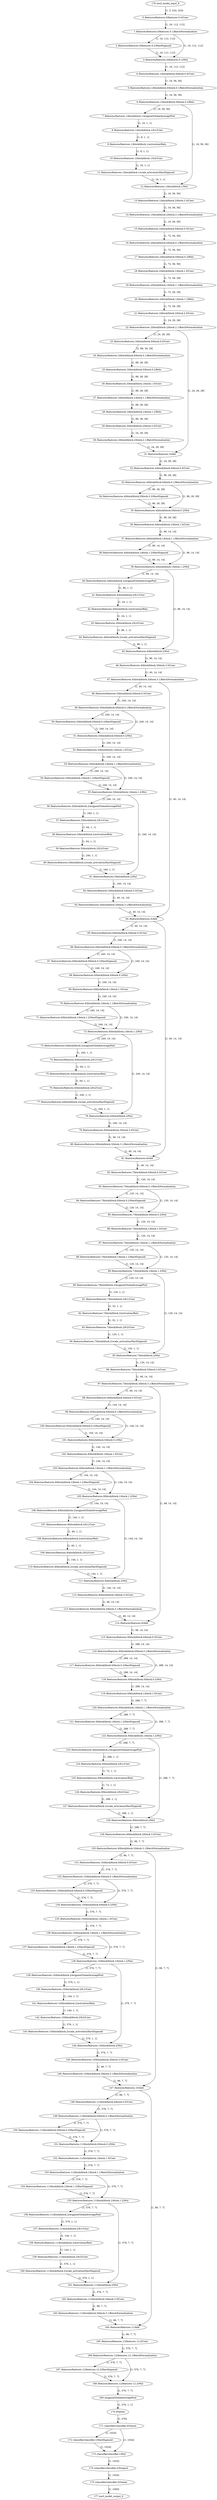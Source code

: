 strict digraph  {
"0 /features/features.0/features.0.0/Conv" [id=0, type=Conv];
"1 /features/features.0/features.0.1/BatchNormalization" [id=1, type=BatchNormalization];
"2 /features/features.0/features.0.2/HardSigmoid" [id=2, type=HardSigmoid];
"3 /features/features.0/features.0.2/Mul" [id=3, type=Mul];
"4 /features/features.1/block/block.0/block.0.0/Conv" [id=4, type=Conv];
"5 /features/features.1/block/block.0/block.0.1/BatchNormalization" [id=5, type=BatchNormalization];
"6 /features/features.1/block/block.0/block.0.2/Relu" [id=6, type=Relu];
"7 /features/features.1/block/block.1/avgpool/GlobalAveragePool" [id=7, type=GlobalAveragePool];
"8 /features/features.1/block/block.1/fc1/Conv" [id=8, type=Conv];
"9 /features/features.1/block/block.1/activation/Relu" [id=9, type=Relu];
"10 /features/features.1/block/block.1/fc2/Conv" [id=10, type=Conv];
"11 /features/features.1/block/block.1/scale_activation/HardSigmoid" [id=11, type=HardSigmoid];
"12 /features/features.1/block/block.1/Mul" [id=12, type=Mul];
"13 /features/features.1/block/block.2/block.2.0/Conv" [id=13, type=Conv];
"14 /features/features.1/block/block.2/block.2.1/BatchNormalization" [id=14, type=BatchNormalization];
"15 /features/features.2/block/block.0/block.0.0/Conv" [id=15, type=Conv];
"16 /features/features.2/block/block.0/block.0.1/BatchNormalization" [id=16, type=BatchNormalization];
"17 /features/features.2/block/block.0/block.0.2/Relu" [id=17, type=Relu];
"18 /features/features.2/block/block.1/block.1.0/Conv" [id=18, type=Conv];
"19 /features/features.2/block/block.1/block.1.1/BatchNormalization" [id=19, type=BatchNormalization];
"20 /features/features.2/block/block.1/block.1.2/Relu" [id=20, type=Relu];
"21 /features/features.2/block/block.2/block.2.0/Conv" [id=21, type=Conv];
"22 /features/features.2/block/block.2/block.2.1/BatchNormalization" [id=22, type=BatchNormalization];
"23 /features/features.3/block/block.0/block.0.0/Conv" [id=23, type=Conv];
"24 /features/features.3/block/block.0/block.0.1/BatchNormalization" [id=24, type=BatchNormalization];
"25 /features/features.3/block/block.0/block.0.2/Relu" [id=25, type=Relu];
"26 /features/features.3/block/block.1/block.1.0/Conv" [id=26, type=Conv];
"27 /features/features.3/block/block.1/block.1.1/BatchNormalization" [id=27, type=BatchNormalization];
"28 /features/features.3/block/block.1/block.1.2/Relu" [id=28, type=Relu];
"29 /features/features.3/block/block.2/block.2.0/Conv" [id=29, type=Conv];
"30 /features/features.3/block/block.2/block.2.1/BatchNormalization" [id=30, type=BatchNormalization];
"31 /features/features.3/Add" [id=31, type=Add];
"32 /features/features.4/block/block.0/block.0.0/Conv" [id=32, type=Conv];
"33 /features/features.4/block/block.0/block.0.1/BatchNormalization" [id=33, type=BatchNormalization];
"34 /features/features.4/block/block.0/block.0.2/HardSigmoid" [id=34, type=HardSigmoid];
"35 /features/features.4/block/block.0/block.0.2/Mul" [id=35, type=Mul];
"36 /features/features.4/block/block.1/block.1.0/Conv" [id=36, type=Conv];
"37 /features/features.4/block/block.1/block.1.1/BatchNormalization" [id=37, type=BatchNormalization];
"38 /features/features.4/block/block.1/block.1.2/HardSigmoid" [id=38, type=HardSigmoid];
"39 /features/features.4/block/block.1/block.1.2/Mul" [id=39, type=Mul];
"40 /features/features.4/block/block.2/avgpool/GlobalAveragePool" [id=40, type=GlobalAveragePool];
"41 /features/features.4/block/block.2/fc1/Conv" [id=41, type=Conv];
"42 /features/features.4/block/block.2/activation/Relu" [id=42, type=Relu];
"43 /features/features.4/block/block.2/fc2/Conv" [id=43, type=Conv];
"44 /features/features.4/block/block.2/scale_activation/HardSigmoid" [id=44, type=HardSigmoid];
"45 /features/features.4/block/block.2/Mul" [id=45, type=Mul];
"46 /features/features.4/block/block.3/block.3.0/Conv" [id=46, type=Conv];
"47 /features/features.4/block/block.3/block.3.1/BatchNormalization" [id=47, type=BatchNormalization];
"48 /features/features.5/block/block.0/block.0.0/Conv" [id=48, type=Conv];
"49 /features/features.5/block/block.0/block.0.1/BatchNormalization" [id=49, type=BatchNormalization];
"50 /features/features.5/block/block.0/block.0.2/HardSigmoid" [id=50, type=HardSigmoid];
"51 /features/features.5/block/block.0/block.0.2/Mul" [id=51, type=Mul];
"52 /features/features.5/block/block.1/block.1.0/Conv" [id=52, type=Conv];
"53 /features/features.5/block/block.1/block.1.1/BatchNormalization" [id=53, type=BatchNormalization];
"54 /features/features.5/block/block.1/block.1.2/HardSigmoid" [id=54, type=HardSigmoid];
"55 /features/features.5/block/block.1/block.1.2/Mul" [id=55, type=Mul];
"56 /features/features.5/block/block.2/avgpool/GlobalAveragePool" [id=56, type=GlobalAveragePool];
"57 /features/features.5/block/block.2/fc1/Conv" [id=57, type=Conv];
"58 /features/features.5/block/block.2/activation/Relu" [id=58, type=Relu];
"59 /features/features.5/block/block.2/fc2/Conv" [id=59, type=Conv];
"60 /features/features.5/block/block.2/scale_activation/HardSigmoid" [id=60, type=HardSigmoid];
"61 /features/features.5/block/block.2/Mul" [id=61, type=Mul];
"62 /features/features.5/block/block.3/block.3.0/Conv" [id=62, type=Conv];
"63 /features/features.5/block/block.3/block.3.1/BatchNormalization" [id=63, type=BatchNormalization];
"64 /features/features.5/Add" [id=64, type=Add];
"65 /features/features.6/block/block.0/block.0.0/Conv" [id=65, type=Conv];
"66 /features/features.6/block/block.0/block.0.1/BatchNormalization" [id=66, type=BatchNormalization];
"67 /features/features.6/block/block.0/block.0.2/HardSigmoid" [id=67, type=HardSigmoid];
"68 /features/features.6/block/block.0/block.0.2/Mul" [id=68, type=Mul];
"69 /features/features.6/block/block.1/block.1.0/Conv" [id=69, type=Conv];
"70 /features/features.6/block/block.1/block.1.1/BatchNormalization" [id=70, type=BatchNormalization];
"71 /features/features.6/block/block.1/block.1.2/HardSigmoid" [id=71, type=HardSigmoid];
"72 /features/features.6/block/block.1/block.1.2/Mul" [id=72, type=Mul];
"73 /features/features.6/block/block.2/avgpool/GlobalAveragePool" [id=73, type=GlobalAveragePool];
"74 /features/features.6/block/block.2/fc1/Conv" [id=74, type=Conv];
"75 /features/features.6/block/block.2/activation/Relu" [id=75, type=Relu];
"76 /features/features.6/block/block.2/fc2/Conv" [id=76, type=Conv];
"77 /features/features.6/block/block.2/scale_activation/HardSigmoid" [id=77, type=HardSigmoid];
"78 /features/features.6/block/block.2/Mul" [id=78, type=Mul];
"79 /features/features.6/block/block.3/block.3.0/Conv" [id=79, type=Conv];
"80 /features/features.6/block/block.3/block.3.1/BatchNormalization" [id=80, type=BatchNormalization];
"81 /features/features.6/Add" [id=81, type=Add];
"82 /features/features.7/block/block.0/block.0.0/Conv" [id=82, type=Conv];
"83 /features/features.7/block/block.0/block.0.1/BatchNormalization" [id=83, type=BatchNormalization];
"84 /features/features.7/block/block.0/block.0.2/HardSigmoid" [id=84, type=HardSigmoid];
"85 /features/features.7/block/block.0/block.0.2/Mul" [id=85, type=Mul];
"86 /features/features.7/block/block.1/block.1.0/Conv" [id=86, type=Conv];
"87 /features/features.7/block/block.1/block.1.1/BatchNormalization" [id=87, type=BatchNormalization];
"88 /features/features.7/block/block.1/block.1.2/HardSigmoid" [id=88, type=HardSigmoid];
"89 /features/features.7/block/block.1/block.1.2/Mul" [id=89, type=Mul];
"90 /features/features.7/block/block.2/avgpool/GlobalAveragePool" [id=90, type=GlobalAveragePool];
"91 /features/features.7/block/block.2/fc1/Conv" [id=91, type=Conv];
"92 /features/features.7/block/block.2/activation/Relu" [id=92, type=Relu];
"93 /features/features.7/block/block.2/fc2/Conv" [id=93, type=Conv];
"94 /features/features.7/block/block.2/scale_activation/HardSigmoid" [id=94, type=HardSigmoid];
"95 /features/features.7/block/block.2/Mul" [id=95, type=Mul];
"96 /features/features.7/block/block.3/block.3.0/Conv" [id=96, type=Conv];
"97 /features/features.7/block/block.3/block.3.1/BatchNormalization" [id=97, type=BatchNormalization];
"98 /features/features.8/block/block.0/block.0.0/Conv" [id=98, type=Conv];
"99 /features/features.8/block/block.0/block.0.1/BatchNormalization" [id=99, type=BatchNormalization];
"100 /features/features.8/block/block.0/block.0.2/HardSigmoid" [id=100, type=HardSigmoid];
"101 /features/features.8/block/block.0/block.0.2/Mul" [id=101, type=Mul];
"102 /features/features.8/block/block.1/block.1.0/Conv" [id=102, type=Conv];
"103 /features/features.8/block/block.1/block.1.1/BatchNormalization" [id=103, type=BatchNormalization];
"104 /features/features.8/block/block.1/block.1.2/HardSigmoid" [id=104, type=HardSigmoid];
"105 /features/features.8/block/block.1/block.1.2/Mul" [id=105, type=Mul];
"106 /features/features.8/block/block.2/avgpool/GlobalAveragePool" [id=106, type=GlobalAveragePool];
"107 /features/features.8/block/block.2/fc1/Conv" [id=107, type=Conv];
"108 /features/features.8/block/block.2/activation/Relu" [id=108, type=Relu];
"109 /features/features.8/block/block.2/fc2/Conv" [id=109, type=Conv];
"110 /features/features.8/block/block.2/scale_activation/HardSigmoid" [id=110, type=HardSigmoid];
"111 /features/features.8/block/block.2/Mul" [id=111, type=Mul];
"112 /features/features.8/block/block.3/block.3.0/Conv" [id=112, type=Conv];
"113 /features/features.8/block/block.3/block.3.1/BatchNormalization" [id=113, type=BatchNormalization];
"114 /features/features.8/Add" [id=114, type=Add];
"115 /features/features.9/block/block.0/block.0.0/Conv" [id=115, type=Conv];
"116 /features/features.9/block/block.0/block.0.1/BatchNormalization" [id=116, type=BatchNormalization];
"117 /features/features.9/block/block.0/block.0.2/HardSigmoid" [id=117, type=HardSigmoid];
"118 /features/features.9/block/block.0/block.0.2/Mul" [id=118, type=Mul];
"119 /features/features.9/block/block.1/block.1.0/Conv" [id=119, type=Conv];
"120 /features/features.9/block/block.1/block.1.1/BatchNormalization" [id=120, type=BatchNormalization];
"121 /features/features.9/block/block.1/block.1.2/HardSigmoid" [id=121, type=HardSigmoid];
"122 /features/features.9/block/block.1/block.1.2/Mul" [id=122, type=Mul];
"123 /features/features.9/block/block.2/avgpool/GlobalAveragePool" [id=123, type=GlobalAveragePool];
"124 /features/features.9/block/block.2/fc1/Conv" [id=124, type=Conv];
"125 /features/features.9/block/block.2/activation/Relu" [id=125, type=Relu];
"126 /features/features.9/block/block.2/fc2/Conv" [id=126, type=Conv];
"127 /features/features.9/block/block.2/scale_activation/HardSigmoid" [id=127, type=HardSigmoid];
"128 /features/features.9/block/block.2/Mul" [id=128, type=Mul];
"129 /features/features.9/block/block.3/block.3.0/Conv" [id=129, type=Conv];
"130 /features/features.9/block/block.3/block.3.1/BatchNormalization" [id=130, type=BatchNormalization];
"131 /features/features.10/block/block.0/block.0.0/Conv" [id=131, type=Conv];
"132 /features/features.10/block/block.0/block.0.1/BatchNormalization" [id=132, type=BatchNormalization];
"133 /features/features.10/block/block.0/block.0.2/HardSigmoid" [id=133, type=HardSigmoid];
"134 /features/features.10/block/block.0/block.0.2/Mul" [id=134, type=Mul];
"135 /features/features.10/block/block.1/block.1.0/Conv" [id=135, type=Conv];
"136 /features/features.10/block/block.1/block.1.1/BatchNormalization" [id=136, type=BatchNormalization];
"137 /features/features.10/block/block.1/block.1.2/HardSigmoid" [id=137, type=HardSigmoid];
"138 /features/features.10/block/block.1/block.1.2/Mul" [id=138, type=Mul];
"139 /features/features.10/block/block.2/avgpool/GlobalAveragePool" [id=139, type=GlobalAveragePool];
"140 /features/features.10/block/block.2/fc1/Conv" [id=140, type=Conv];
"141 /features/features.10/block/block.2/activation/Relu" [id=141, type=Relu];
"142 /features/features.10/block/block.2/fc2/Conv" [id=142, type=Conv];
"143 /features/features.10/block/block.2/scale_activation/HardSigmoid" [id=143, type=HardSigmoid];
"144 /features/features.10/block/block.2/Mul" [id=144, type=Mul];
"145 /features/features.10/block/block.3/block.3.0/Conv" [id=145, type=Conv];
"146 /features/features.10/block/block.3/block.3.1/BatchNormalization" [id=146, type=BatchNormalization];
"147 /features/features.10/Add" [id=147, type=Add];
"148 /features/features.11/block/block.0/block.0.0/Conv" [id=148, type=Conv];
"149 /features/features.11/block/block.0/block.0.1/BatchNormalization" [id=149, type=BatchNormalization];
"150 /features/features.11/block/block.0/block.0.2/HardSigmoid" [id=150, type=HardSigmoid];
"151 /features/features.11/block/block.0/block.0.2/Mul" [id=151, type=Mul];
"152 /features/features.11/block/block.1/block.1.0/Conv" [id=152, type=Conv];
"153 /features/features.11/block/block.1/block.1.1/BatchNormalization" [id=153, type=BatchNormalization];
"154 /features/features.11/block/block.1/block.1.2/HardSigmoid" [id=154, type=HardSigmoid];
"155 /features/features.11/block/block.1/block.1.2/Mul" [id=155, type=Mul];
"156 /features/features.11/block/block.2/avgpool/GlobalAveragePool" [id=156, type=GlobalAveragePool];
"157 /features/features.11/block/block.2/fc1/Conv" [id=157, type=Conv];
"158 /features/features.11/block/block.2/activation/Relu" [id=158, type=Relu];
"159 /features/features.11/block/block.2/fc2/Conv" [id=159, type=Conv];
"160 /features/features.11/block/block.2/scale_activation/HardSigmoid" [id=160, type=HardSigmoid];
"161 /features/features.11/block/block.2/Mul" [id=161, type=Mul];
"162 /features/features.11/block/block.3/block.3.0/Conv" [id=162, type=Conv];
"163 /features/features.11/block/block.3/block.3.1/BatchNormalization" [id=163, type=BatchNormalization];
"164 /features/features.11/Add" [id=164, type=Add];
"165 /features/features.12/features.12.0/Conv" [id=165, type=Conv];
"166 /features/features.12/features.12.1/BatchNormalization" [id=166, type=BatchNormalization];
"167 /features/features.12/features.12.2/HardSigmoid" [id=167, type=HardSigmoid];
"168 /features/features.12/features.12.2/Mul" [id=168, type=Mul];
"169 /avgpool/GlobalAveragePool" [id=169, type=GlobalAveragePool];
"170 /Flatten" [id=170, type=Flatten];
"171 /classifier/classifier.0/Gemm" [id=171, type=Gemm];
"172 /classifier/classifier.1/HardSigmoid" [id=172, type=HardSigmoid];
"173 /classifier/classifier.1/Mul" [id=173, type=Mul];
"174 /classifier/classifier.2/Dropout" [id=174, type=Dropout];
"175 /classifier/classifier.3/Gemm" [id=175, type=Gemm];
"176 nncf_model_input_0" [id=176, type=nncf_model_input];
"177 nncf_model_output_0" [id=177, type=nncf_model_output];
"0 /features/features.0/features.0.0/Conv" -> "1 /features/features.0/features.0.1/BatchNormalization"  [label="[1, 16, 112, 112]", style=solid];
"1 /features/features.0/features.0.1/BatchNormalization" -> "2 /features/features.0/features.0.2/HardSigmoid"  [label="[1, 16, 112, 112]", style=solid];
"1 /features/features.0/features.0.1/BatchNormalization" -> "3 /features/features.0/features.0.2/Mul"  [label="[1, 16, 112, 112]", style=solid];
"2 /features/features.0/features.0.2/HardSigmoid" -> "3 /features/features.0/features.0.2/Mul"  [label="[1, 16, 112, 112]", style=solid];
"3 /features/features.0/features.0.2/Mul" -> "4 /features/features.1/block/block.0/block.0.0/Conv"  [label="[1, 16, 112, 112]", style=solid];
"4 /features/features.1/block/block.0/block.0.0/Conv" -> "5 /features/features.1/block/block.0/block.0.1/BatchNormalization"  [label="[1, 16, 56, 56]", style=solid];
"5 /features/features.1/block/block.0/block.0.1/BatchNormalization" -> "6 /features/features.1/block/block.0/block.0.2/Relu"  [label="[1, 16, 56, 56]", style=solid];
"6 /features/features.1/block/block.0/block.0.2/Relu" -> "7 /features/features.1/block/block.1/avgpool/GlobalAveragePool"  [label="[1, 16, 56, 56]", style=solid];
"6 /features/features.1/block/block.0/block.0.2/Relu" -> "12 /features/features.1/block/block.1/Mul"  [label="[1, 16, 56, 56]", style=solid];
"7 /features/features.1/block/block.1/avgpool/GlobalAveragePool" -> "8 /features/features.1/block/block.1/fc1/Conv"  [label="[1, 16, 1, 1]", style=solid];
"8 /features/features.1/block/block.1/fc1/Conv" -> "9 /features/features.1/block/block.1/activation/Relu"  [label="[1, 8, 1, 1]", style=solid];
"9 /features/features.1/block/block.1/activation/Relu" -> "10 /features/features.1/block/block.1/fc2/Conv"  [label="[1, 8, 1, 1]", style=solid];
"10 /features/features.1/block/block.1/fc2/Conv" -> "11 /features/features.1/block/block.1/scale_activation/HardSigmoid"  [label="[1, 16, 1, 1]", style=solid];
"11 /features/features.1/block/block.1/scale_activation/HardSigmoid" -> "12 /features/features.1/block/block.1/Mul"  [label="[1, 16, 1, 1]", style=solid];
"12 /features/features.1/block/block.1/Mul" -> "13 /features/features.1/block/block.2/block.2.0/Conv"  [label="[1, 16, 56, 56]", style=solid];
"13 /features/features.1/block/block.2/block.2.0/Conv" -> "14 /features/features.1/block/block.2/block.2.1/BatchNormalization"  [label="[1, 16, 56, 56]", style=solid];
"14 /features/features.1/block/block.2/block.2.1/BatchNormalization" -> "15 /features/features.2/block/block.0/block.0.0/Conv"  [label="[1, 16, 56, 56]", style=solid];
"15 /features/features.2/block/block.0/block.0.0/Conv" -> "16 /features/features.2/block/block.0/block.0.1/BatchNormalization"  [label="[1, 72, 56, 56]", style=solid];
"16 /features/features.2/block/block.0/block.0.1/BatchNormalization" -> "17 /features/features.2/block/block.0/block.0.2/Relu"  [label="[1, 72, 56, 56]", style=solid];
"17 /features/features.2/block/block.0/block.0.2/Relu" -> "18 /features/features.2/block/block.1/block.1.0/Conv"  [label="[1, 72, 56, 56]", style=solid];
"18 /features/features.2/block/block.1/block.1.0/Conv" -> "19 /features/features.2/block/block.1/block.1.1/BatchNormalization"  [label="[1, 72, 28, 28]", style=solid];
"19 /features/features.2/block/block.1/block.1.1/BatchNormalization" -> "20 /features/features.2/block/block.1/block.1.2/Relu"  [label="[1, 72, 28, 28]", style=solid];
"20 /features/features.2/block/block.1/block.1.2/Relu" -> "21 /features/features.2/block/block.2/block.2.0/Conv"  [label="[1, 72, 28, 28]", style=solid];
"21 /features/features.2/block/block.2/block.2.0/Conv" -> "22 /features/features.2/block/block.2/block.2.1/BatchNormalization"  [label="[1, 24, 28, 28]", style=solid];
"22 /features/features.2/block/block.2/block.2.1/BatchNormalization" -> "23 /features/features.3/block/block.0/block.0.0/Conv"  [label="[1, 24, 28, 28]", style=solid];
"22 /features/features.2/block/block.2/block.2.1/BatchNormalization" -> "31 /features/features.3/Add"  [label="[1, 24, 28, 28]", style=solid];
"23 /features/features.3/block/block.0/block.0.0/Conv" -> "24 /features/features.3/block/block.0/block.0.1/BatchNormalization"  [label="[1, 88, 28, 28]", style=solid];
"24 /features/features.3/block/block.0/block.0.1/BatchNormalization" -> "25 /features/features.3/block/block.0/block.0.2/Relu"  [label="[1, 88, 28, 28]", style=solid];
"25 /features/features.3/block/block.0/block.0.2/Relu" -> "26 /features/features.3/block/block.1/block.1.0/Conv"  [label="[1, 88, 28, 28]", style=solid];
"26 /features/features.3/block/block.1/block.1.0/Conv" -> "27 /features/features.3/block/block.1/block.1.1/BatchNormalization"  [label="[1, 88, 28, 28]", style=solid];
"27 /features/features.3/block/block.1/block.1.1/BatchNormalization" -> "28 /features/features.3/block/block.1/block.1.2/Relu"  [label="[1, 88, 28, 28]", style=solid];
"28 /features/features.3/block/block.1/block.1.2/Relu" -> "29 /features/features.3/block/block.2/block.2.0/Conv"  [label="[1, 88, 28, 28]", style=solid];
"29 /features/features.3/block/block.2/block.2.0/Conv" -> "30 /features/features.3/block/block.2/block.2.1/BatchNormalization"  [label="[1, 24, 28, 28]", style=solid];
"30 /features/features.3/block/block.2/block.2.1/BatchNormalization" -> "31 /features/features.3/Add"  [label="[1, 24, 28, 28]", style=solid];
"31 /features/features.3/Add" -> "32 /features/features.4/block/block.0/block.0.0/Conv"  [label="[1, 24, 28, 28]", style=solid];
"32 /features/features.4/block/block.0/block.0.0/Conv" -> "33 /features/features.4/block/block.0/block.0.1/BatchNormalization"  [label="[1, 96, 28, 28]", style=solid];
"33 /features/features.4/block/block.0/block.0.1/BatchNormalization" -> "34 /features/features.4/block/block.0/block.0.2/HardSigmoid"  [label="[1, 96, 28, 28]", style=solid];
"33 /features/features.4/block/block.0/block.0.1/BatchNormalization" -> "35 /features/features.4/block/block.0/block.0.2/Mul"  [label="[1, 96, 28, 28]", style=solid];
"34 /features/features.4/block/block.0/block.0.2/HardSigmoid" -> "35 /features/features.4/block/block.0/block.0.2/Mul"  [label="[1, 96, 28, 28]", style=solid];
"35 /features/features.4/block/block.0/block.0.2/Mul" -> "36 /features/features.4/block/block.1/block.1.0/Conv"  [label="[1, 96, 28, 28]", style=solid];
"36 /features/features.4/block/block.1/block.1.0/Conv" -> "37 /features/features.4/block/block.1/block.1.1/BatchNormalization"  [label="[1, 96, 14, 14]", style=solid];
"37 /features/features.4/block/block.1/block.1.1/BatchNormalization" -> "38 /features/features.4/block/block.1/block.1.2/HardSigmoid"  [label="[1, 96, 14, 14]", style=solid];
"37 /features/features.4/block/block.1/block.1.1/BatchNormalization" -> "39 /features/features.4/block/block.1/block.1.2/Mul"  [label="[1, 96, 14, 14]", style=solid];
"38 /features/features.4/block/block.1/block.1.2/HardSigmoid" -> "39 /features/features.4/block/block.1/block.1.2/Mul"  [label="[1, 96, 14, 14]", style=solid];
"39 /features/features.4/block/block.1/block.1.2/Mul" -> "40 /features/features.4/block/block.2/avgpool/GlobalAveragePool"  [label="[1, 96, 14, 14]", style=solid];
"39 /features/features.4/block/block.1/block.1.2/Mul" -> "45 /features/features.4/block/block.2/Mul"  [label="[1, 96, 14, 14]", style=solid];
"40 /features/features.4/block/block.2/avgpool/GlobalAveragePool" -> "41 /features/features.4/block/block.2/fc1/Conv"  [label="[1, 96, 1, 1]", style=solid];
"41 /features/features.4/block/block.2/fc1/Conv" -> "42 /features/features.4/block/block.2/activation/Relu"  [label="[1, 24, 1, 1]", style=solid];
"42 /features/features.4/block/block.2/activation/Relu" -> "43 /features/features.4/block/block.2/fc2/Conv"  [label="[1, 24, 1, 1]", style=solid];
"43 /features/features.4/block/block.2/fc2/Conv" -> "44 /features/features.4/block/block.2/scale_activation/HardSigmoid"  [label="[1, 96, 1, 1]", style=solid];
"44 /features/features.4/block/block.2/scale_activation/HardSigmoid" -> "45 /features/features.4/block/block.2/Mul"  [label="[1, 96, 1, 1]", style=solid];
"45 /features/features.4/block/block.2/Mul" -> "46 /features/features.4/block/block.3/block.3.0/Conv"  [label="[1, 96, 14, 14]", style=solid];
"46 /features/features.4/block/block.3/block.3.0/Conv" -> "47 /features/features.4/block/block.3/block.3.1/BatchNormalization"  [label="[1, 40, 14, 14]", style=solid];
"47 /features/features.4/block/block.3/block.3.1/BatchNormalization" -> "48 /features/features.5/block/block.0/block.0.0/Conv"  [label="[1, 40, 14, 14]", style=solid];
"47 /features/features.4/block/block.3/block.3.1/BatchNormalization" -> "64 /features/features.5/Add"  [label="[1, 40, 14, 14]", style=solid];
"48 /features/features.5/block/block.0/block.0.0/Conv" -> "49 /features/features.5/block/block.0/block.0.1/BatchNormalization"  [label="[1, 240, 14, 14]", style=solid];
"49 /features/features.5/block/block.0/block.0.1/BatchNormalization" -> "50 /features/features.5/block/block.0/block.0.2/HardSigmoid"  [label="[1, 240, 14, 14]", style=solid];
"49 /features/features.5/block/block.0/block.0.1/BatchNormalization" -> "51 /features/features.5/block/block.0/block.0.2/Mul"  [label="[1, 240, 14, 14]", style=solid];
"50 /features/features.5/block/block.0/block.0.2/HardSigmoid" -> "51 /features/features.5/block/block.0/block.0.2/Mul"  [label="[1, 240, 14, 14]", style=solid];
"51 /features/features.5/block/block.0/block.0.2/Mul" -> "52 /features/features.5/block/block.1/block.1.0/Conv"  [label="[1, 240, 14, 14]", style=solid];
"52 /features/features.5/block/block.1/block.1.0/Conv" -> "53 /features/features.5/block/block.1/block.1.1/BatchNormalization"  [label="[1, 240, 14, 14]", style=solid];
"53 /features/features.5/block/block.1/block.1.1/BatchNormalization" -> "54 /features/features.5/block/block.1/block.1.2/HardSigmoid"  [label="[1, 240, 14, 14]", style=solid];
"53 /features/features.5/block/block.1/block.1.1/BatchNormalization" -> "55 /features/features.5/block/block.1/block.1.2/Mul"  [label="[1, 240, 14, 14]", style=solid];
"54 /features/features.5/block/block.1/block.1.2/HardSigmoid" -> "55 /features/features.5/block/block.1/block.1.2/Mul"  [label="[1, 240, 14, 14]", style=solid];
"55 /features/features.5/block/block.1/block.1.2/Mul" -> "56 /features/features.5/block/block.2/avgpool/GlobalAveragePool"  [label="[1, 240, 14, 14]", style=solid];
"55 /features/features.5/block/block.1/block.1.2/Mul" -> "61 /features/features.5/block/block.2/Mul"  [label="[1, 240, 14, 14]", style=solid];
"56 /features/features.5/block/block.2/avgpool/GlobalAveragePool" -> "57 /features/features.5/block/block.2/fc1/Conv"  [label="[1, 240, 1, 1]", style=solid];
"57 /features/features.5/block/block.2/fc1/Conv" -> "58 /features/features.5/block/block.2/activation/Relu"  [label="[1, 64, 1, 1]", style=solid];
"58 /features/features.5/block/block.2/activation/Relu" -> "59 /features/features.5/block/block.2/fc2/Conv"  [label="[1, 64, 1, 1]", style=solid];
"59 /features/features.5/block/block.2/fc2/Conv" -> "60 /features/features.5/block/block.2/scale_activation/HardSigmoid"  [label="[1, 240, 1, 1]", style=solid];
"60 /features/features.5/block/block.2/scale_activation/HardSigmoid" -> "61 /features/features.5/block/block.2/Mul"  [label="[1, 240, 1, 1]", style=solid];
"61 /features/features.5/block/block.2/Mul" -> "62 /features/features.5/block/block.3/block.3.0/Conv"  [label="[1, 240, 14, 14]", style=solid];
"62 /features/features.5/block/block.3/block.3.0/Conv" -> "63 /features/features.5/block/block.3/block.3.1/BatchNormalization"  [label="[1, 40, 14, 14]", style=solid];
"63 /features/features.5/block/block.3/block.3.1/BatchNormalization" -> "64 /features/features.5/Add"  [label="[1, 40, 14, 14]", style=solid];
"64 /features/features.5/Add" -> "65 /features/features.6/block/block.0/block.0.0/Conv"  [label="[1, 40, 14, 14]", style=solid];
"64 /features/features.5/Add" -> "81 /features/features.6/Add"  [label="[1, 40, 14, 14]", style=solid];
"65 /features/features.6/block/block.0/block.0.0/Conv" -> "66 /features/features.6/block/block.0/block.0.1/BatchNormalization"  [label="[1, 240, 14, 14]", style=solid];
"66 /features/features.6/block/block.0/block.0.1/BatchNormalization" -> "67 /features/features.6/block/block.0/block.0.2/HardSigmoid"  [label="[1, 240, 14, 14]", style=solid];
"66 /features/features.6/block/block.0/block.0.1/BatchNormalization" -> "68 /features/features.6/block/block.0/block.0.2/Mul"  [label="[1, 240, 14, 14]", style=solid];
"67 /features/features.6/block/block.0/block.0.2/HardSigmoid" -> "68 /features/features.6/block/block.0/block.0.2/Mul"  [label="[1, 240, 14, 14]", style=solid];
"68 /features/features.6/block/block.0/block.0.2/Mul" -> "69 /features/features.6/block/block.1/block.1.0/Conv"  [label="[1, 240, 14, 14]", style=solid];
"69 /features/features.6/block/block.1/block.1.0/Conv" -> "70 /features/features.6/block/block.1/block.1.1/BatchNormalization"  [label="[1, 240, 14, 14]", style=solid];
"70 /features/features.6/block/block.1/block.1.1/BatchNormalization" -> "71 /features/features.6/block/block.1/block.1.2/HardSigmoid"  [label="[1, 240, 14, 14]", style=solid];
"70 /features/features.6/block/block.1/block.1.1/BatchNormalization" -> "72 /features/features.6/block/block.1/block.1.2/Mul"  [label="[1, 240, 14, 14]", style=solid];
"71 /features/features.6/block/block.1/block.1.2/HardSigmoid" -> "72 /features/features.6/block/block.1/block.1.2/Mul"  [label="[1, 240, 14, 14]", style=solid];
"72 /features/features.6/block/block.1/block.1.2/Mul" -> "73 /features/features.6/block/block.2/avgpool/GlobalAveragePool"  [label="[1, 240, 14, 14]", style=solid];
"72 /features/features.6/block/block.1/block.1.2/Mul" -> "78 /features/features.6/block/block.2/Mul"  [label="[1, 240, 14, 14]", style=solid];
"73 /features/features.6/block/block.2/avgpool/GlobalAveragePool" -> "74 /features/features.6/block/block.2/fc1/Conv"  [label="[1, 240, 1, 1]", style=solid];
"74 /features/features.6/block/block.2/fc1/Conv" -> "75 /features/features.6/block/block.2/activation/Relu"  [label="[1, 64, 1, 1]", style=solid];
"75 /features/features.6/block/block.2/activation/Relu" -> "76 /features/features.6/block/block.2/fc2/Conv"  [label="[1, 64, 1, 1]", style=solid];
"76 /features/features.6/block/block.2/fc2/Conv" -> "77 /features/features.6/block/block.2/scale_activation/HardSigmoid"  [label="[1, 240, 1, 1]", style=solid];
"77 /features/features.6/block/block.2/scale_activation/HardSigmoid" -> "78 /features/features.6/block/block.2/Mul"  [label="[1, 240, 1, 1]", style=solid];
"78 /features/features.6/block/block.2/Mul" -> "79 /features/features.6/block/block.3/block.3.0/Conv"  [label="[1, 240, 14, 14]", style=solid];
"79 /features/features.6/block/block.3/block.3.0/Conv" -> "80 /features/features.6/block/block.3/block.3.1/BatchNormalization"  [label="[1, 40, 14, 14]", style=solid];
"80 /features/features.6/block/block.3/block.3.1/BatchNormalization" -> "81 /features/features.6/Add"  [label="[1, 40, 14, 14]", style=solid];
"81 /features/features.6/Add" -> "82 /features/features.7/block/block.0/block.0.0/Conv"  [label="[1, 40, 14, 14]", style=solid];
"82 /features/features.7/block/block.0/block.0.0/Conv" -> "83 /features/features.7/block/block.0/block.0.1/BatchNormalization"  [label="[1, 120, 14, 14]", style=solid];
"83 /features/features.7/block/block.0/block.0.1/BatchNormalization" -> "84 /features/features.7/block/block.0/block.0.2/HardSigmoid"  [label="[1, 120, 14, 14]", style=solid];
"83 /features/features.7/block/block.0/block.0.1/BatchNormalization" -> "85 /features/features.7/block/block.0/block.0.2/Mul"  [label="[1, 120, 14, 14]", style=solid];
"84 /features/features.7/block/block.0/block.0.2/HardSigmoid" -> "85 /features/features.7/block/block.0/block.0.2/Mul"  [label="[1, 120, 14, 14]", style=solid];
"85 /features/features.7/block/block.0/block.0.2/Mul" -> "86 /features/features.7/block/block.1/block.1.0/Conv"  [label="[1, 120, 14, 14]", style=solid];
"86 /features/features.7/block/block.1/block.1.0/Conv" -> "87 /features/features.7/block/block.1/block.1.1/BatchNormalization"  [label="[1, 120, 14, 14]", style=solid];
"87 /features/features.7/block/block.1/block.1.1/BatchNormalization" -> "88 /features/features.7/block/block.1/block.1.2/HardSigmoid"  [label="[1, 120, 14, 14]", style=solid];
"87 /features/features.7/block/block.1/block.1.1/BatchNormalization" -> "89 /features/features.7/block/block.1/block.1.2/Mul"  [label="[1, 120, 14, 14]", style=solid];
"88 /features/features.7/block/block.1/block.1.2/HardSigmoid" -> "89 /features/features.7/block/block.1/block.1.2/Mul"  [label="[1, 120, 14, 14]", style=solid];
"89 /features/features.7/block/block.1/block.1.2/Mul" -> "90 /features/features.7/block/block.2/avgpool/GlobalAveragePool"  [label="[1, 120, 14, 14]", style=solid];
"89 /features/features.7/block/block.1/block.1.2/Mul" -> "95 /features/features.7/block/block.2/Mul"  [label="[1, 120, 14, 14]", style=solid];
"90 /features/features.7/block/block.2/avgpool/GlobalAveragePool" -> "91 /features/features.7/block/block.2/fc1/Conv"  [label="[1, 120, 1, 1]", style=solid];
"91 /features/features.7/block/block.2/fc1/Conv" -> "92 /features/features.7/block/block.2/activation/Relu"  [label="[1, 32, 1, 1]", style=solid];
"92 /features/features.7/block/block.2/activation/Relu" -> "93 /features/features.7/block/block.2/fc2/Conv"  [label="[1, 32, 1, 1]", style=solid];
"93 /features/features.7/block/block.2/fc2/Conv" -> "94 /features/features.7/block/block.2/scale_activation/HardSigmoid"  [label="[1, 120, 1, 1]", style=solid];
"94 /features/features.7/block/block.2/scale_activation/HardSigmoid" -> "95 /features/features.7/block/block.2/Mul"  [label="[1, 120, 1, 1]", style=solid];
"95 /features/features.7/block/block.2/Mul" -> "96 /features/features.7/block/block.3/block.3.0/Conv"  [label="[1, 120, 14, 14]", style=solid];
"96 /features/features.7/block/block.3/block.3.0/Conv" -> "97 /features/features.7/block/block.3/block.3.1/BatchNormalization"  [label="[1, 48, 14, 14]", style=solid];
"97 /features/features.7/block/block.3/block.3.1/BatchNormalization" -> "98 /features/features.8/block/block.0/block.0.0/Conv"  [label="[1, 48, 14, 14]", style=solid];
"97 /features/features.7/block/block.3/block.3.1/BatchNormalization" -> "114 /features/features.8/Add"  [label="[1, 48, 14, 14]", style=solid];
"98 /features/features.8/block/block.0/block.0.0/Conv" -> "99 /features/features.8/block/block.0/block.0.1/BatchNormalization"  [label="[1, 144, 14, 14]", style=solid];
"99 /features/features.8/block/block.0/block.0.1/BatchNormalization" -> "100 /features/features.8/block/block.0/block.0.2/HardSigmoid"  [label="[1, 144, 14, 14]", style=solid];
"99 /features/features.8/block/block.0/block.0.1/BatchNormalization" -> "101 /features/features.8/block/block.0/block.0.2/Mul"  [label="[1, 144, 14, 14]", style=solid];
"100 /features/features.8/block/block.0/block.0.2/HardSigmoid" -> "101 /features/features.8/block/block.0/block.0.2/Mul"  [label="[1, 144, 14, 14]", style=solid];
"101 /features/features.8/block/block.0/block.0.2/Mul" -> "102 /features/features.8/block/block.1/block.1.0/Conv"  [label="[1, 144, 14, 14]", style=solid];
"102 /features/features.8/block/block.1/block.1.0/Conv" -> "103 /features/features.8/block/block.1/block.1.1/BatchNormalization"  [label="[1, 144, 14, 14]", style=solid];
"103 /features/features.8/block/block.1/block.1.1/BatchNormalization" -> "104 /features/features.8/block/block.1/block.1.2/HardSigmoid"  [label="[1, 144, 14, 14]", style=solid];
"103 /features/features.8/block/block.1/block.1.1/BatchNormalization" -> "105 /features/features.8/block/block.1/block.1.2/Mul"  [label="[1, 144, 14, 14]", style=solid];
"104 /features/features.8/block/block.1/block.1.2/HardSigmoid" -> "105 /features/features.8/block/block.1/block.1.2/Mul"  [label="[1, 144, 14, 14]", style=solid];
"105 /features/features.8/block/block.1/block.1.2/Mul" -> "106 /features/features.8/block/block.2/avgpool/GlobalAveragePool"  [label="[1, 144, 14, 14]", style=solid];
"105 /features/features.8/block/block.1/block.1.2/Mul" -> "111 /features/features.8/block/block.2/Mul"  [label="[1, 144, 14, 14]", style=solid];
"106 /features/features.8/block/block.2/avgpool/GlobalAveragePool" -> "107 /features/features.8/block/block.2/fc1/Conv"  [label="[1, 144, 1, 1]", style=solid];
"107 /features/features.8/block/block.2/fc1/Conv" -> "108 /features/features.8/block/block.2/activation/Relu"  [label="[1, 40, 1, 1]", style=solid];
"108 /features/features.8/block/block.2/activation/Relu" -> "109 /features/features.8/block/block.2/fc2/Conv"  [label="[1, 40, 1, 1]", style=solid];
"109 /features/features.8/block/block.2/fc2/Conv" -> "110 /features/features.8/block/block.2/scale_activation/HardSigmoid"  [label="[1, 144, 1, 1]", style=solid];
"110 /features/features.8/block/block.2/scale_activation/HardSigmoid" -> "111 /features/features.8/block/block.2/Mul"  [label="[1, 144, 1, 1]", style=solid];
"111 /features/features.8/block/block.2/Mul" -> "112 /features/features.8/block/block.3/block.3.0/Conv"  [label="[1, 144, 14, 14]", style=solid];
"112 /features/features.8/block/block.3/block.3.0/Conv" -> "113 /features/features.8/block/block.3/block.3.1/BatchNormalization"  [label="[1, 48, 14, 14]", style=solid];
"113 /features/features.8/block/block.3/block.3.1/BatchNormalization" -> "114 /features/features.8/Add"  [label="[1, 48, 14, 14]", style=solid];
"114 /features/features.8/Add" -> "115 /features/features.9/block/block.0/block.0.0/Conv"  [label="[1, 48, 14, 14]", style=solid];
"115 /features/features.9/block/block.0/block.0.0/Conv" -> "116 /features/features.9/block/block.0/block.0.1/BatchNormalization"  [label="[1, 288, 14, 14]", style=solid];
"116 /features/features.9/block/block.0/block.0.1/BatchNormalization" -> "117 /features/features.9/block/block.0/block.0.2/HardSigmoid"  [label="[1, 288, 14, 14]", style=solid];
"116 /features/features.9/block/block.0/block.0.1/BatchNormalization" -> "118 /features/features.9/block/block.0/block.0.2/Mul"  [label="[1, 288, 14, 14]", style=solid];
"117 /features/features.9/block/block.0/block.0.2/HardSigmoid" -> "118 /features/features.9/block/block.0/block.0.2/Mul"  [label="[1, 288, 14, 14]", style=solid];
"118 /features/features.9/block/block.0/block.0.2/Mul" -> "119 /features/features.9/block/block.1/block.1.0/Conv"  [label="[1, 288, 14, 14]", style=solid];
"119 /features/features.9/block/block.1/block.1.0/Conv" -> "120 /features/features.9/block/block.1/block.1.1/BatchNormalization"  [label="[1, 288, 7, 7]", style=solid];
"120 /features/features.9/block/block.1/block.1.1/BatchNormalization" -> "121 /features/features.9/block/block.1/block.1.2/HardSigmoid"  [label="[1, 288, 7, 7]", style=solid];
"120 /features/features.9/block/block.1/block.1.1/BatchNormalization" -> "122 /features/features.9/block/block.1/block.1.2/Mul"  [label="[1, 288, 7, 7]", style=solid];
"121 /features/features.9/block/block.1/block.1.2/HardSigmoid" -> "122 /features/features.9/block/block.1/block.1.2/Mul"  [label="[1, 288, 7, 7]", style=solid];
"122 /features/features.9/block/block.1/block.1.2/Mul" -> "123 /features/features.9/block/block.2/avgpool/GlobalAveragePool"  [label="[1, 288, 7, 7]", style=solid];
"122 /features/features.9/block/block.1/block.1.2/Mul" -> "128 /features/features.9/block/block.2/Mul"  [label="[1, 288, 7, 7]", style=solid];
"123 /features/features.9/block/block.2/avgpool/GlobalAveragePool" -> "124 /features/features.9/block/block.2/fc1/Conv"  [label="[1, 288, 1, 1]", style=solid];
"124 /features/features.9/block/block.2/fc1/Conv" -> "125 /features/features.9/block/block.2/activation/Relu"  [label="[1, 72, 1, 1]", style=solid];
"125 /features/features.9/block/block.2/activation/Relu" -> "126 /features/features.9/block/block.2/fc2/Conv"  [label="[1, 72, 1, 1]", style=solid];
"126 /features/features.9/block/block.2/fc2/Conv" -> "127 /features/features.9/block/block.2/scale_activation/HardSigmoid"  [label="[1, 288, 1, 1]", style=solid];
"127 /features/features.9/block/block.2/scale_activation/HardSigmoid" -> "128 /features/features.9/block/block.2/Mul"  [label="[1, 288, 1, 1]", style=solid];
"128 /features/features.9/block/block.2/Mul" -> "129 /features/features.9/block/block.3/block.3.0/Conv"  [label="[1, 288, 7, 7]", style=solid];
"129 /features/features.9/block/block.3/block.3.0/Conv" -> "130 /features/features.9/block/block.3/block.3.1/BatchNormalization"  [label="[1, 96, 7, 7]", style=solid];
"130 /features/features.9/block/block.3/block.3.1/BatchNormalization" -> "131 /features/features.10/block/block.0/block.0.0/Conv"  [label="[1, 96, 7, 7]", style=solid];
"130 /features/features.9/block/block.3/block.3.1/BatchNormalization" -> "147 /features/features.10/Add"  [label="[1, 96, 7, 7]", style=solid];
"131 /features/features.10/block/block.0/block.0.0/Conv" -> "132 /features/features.10/block/block.0/block.0.1/BatchNormalization"  [label="[1, 576, 7, 7]", style=solid];
"132 /features/features.10/block/block.0/block.0.1/BatchNormalization" -> "133 /features/features.10/block/block.0/block.0.2/HardSigmoid"  [label="[1, 576, 7, 7]", style=solid];
"132 /features/features.10/block/block.0/block.0.1/BatchNormalization" -> "134 /features/features.10/block/block.0/block.0.2/Mul"  [label="[1, 576, 7, 7]", style=solid];
"133 /features/features.10/block/block.0/block.0.2/HardSigmoid" -> "134 /features/features.10/block/block.0/block.0.2/Mul"  [label="[1, 576, 7, 7]", style=solid];
"134 /features/features.10/block/block.0/block.0.2/Mul" -> "135 /features/features.10/block/block.1/block.1.0/Conv"  [label="[1, 576, 7, 7]", style=solid];
"135 /features/features.10/block/block.1/block.1.0/Conv" -> "136 /features/features.10/block/block.1/block.1.1/BatchNormalization"  [label="[1, 576, 7, 7]", style=solid];
"136 /features/features.10/block/block.1/block.1.1/BatchNormalization" -> "137 /features/features.10/block/block.1/block.1.2/HardSigmoid"  [label="[1, 576, 7, 7]", style=solid];
"136 /features/features.10/block/block.1/block.1.1/BatchNormalization" -> "138 /features/features.10/block/block.1/block.1.2/Mul"  [label="[1, 576, 7, 7]", style=solid];
"137 /features/features.10/block/block.1/block.1.2/HardSigmoid" -> "138 /features/features.10/block/block.1/block.1.2/Mul"  [label="[1, 576, 7, 7]", style=solid];
"138 /features/features.10/block/block.1/block.1.2/Mul" -> "139 /features/features.10/block/block.2/avgpool/GlobalAveragePool"  [label="[1, 576, 7, 7]", style=solid];
"138 /features/features.10/block/block.1/block.1.2/Mul" -> "144 /features/features.10/block/block.2/Mul"  [label="[1, 576, 7, 7]", style=solid];
"139 /features/features.10/block/block.2/avgpool/GlobalAveragePool" -> "140 /features/features.10/block/block.2/fc1/Conv"  [label="[1, 576, 1, 1]", style=solid];
"140 /features/features.10/block/block.2/fc1/Conv" -> "141 /features/features.10/block/block.2/activation/Relu"  [label="[1, 144, 1, 1]", style=solid];
"141 /features/features.10/block/block.2/activation/Relu" -> "142 /features/features.10/block/block.2/fc2/Conv"  [label="[1, 144, 1, 1]", style=solid];
"142 /features/features.10/block/block.2/fc2/Conv" -> "143 /features/features.10/block/block.2/scale_activation/HardSigmoid"  [label="[1, 576, 1, 1]", style=solid];
"143 /features/features.10/block/block.2/scale_activation/HardSigmoid" -> "144 /features/features.10/block/block.2/Mul"  [label="[1, 576, 1, 1]", style=solid];
"144 /features/features.10/block/block.2/Mul" -> "145 /features/features.10/block/block.3/block.3.0/Conv"  [label="[1, 576, 7, 7]", style=solid];
"145 /features/features.10/block/block.3/block.3.0/Conv" -> "146 /features/features.10/block/block.3/block.3.1/BatchNormalization"  [label="[1, 96, 7, 7]", style=solid];
"146 /features/features.10/block/block.3/block.3.1/BatchNormalization" -> "147 /features/features.10/Add"  [label="[1, 96, 7, 7]", style=solid];
"147 /features/features.10/Add" -> "148 /features/features.11/block/block.0/block.0.0/Conv"  [label="[1, 96, 7, 7]", style=solid];
"147 /features/features.10/Add" -> "164 /features/features.11/Add"  [label="[1, 96, 7, 7]", style=solid];
"148 /features/features.11/block/block.0/block.0.0/Conv" -> "149 /features/features.11/block/block.0/block.0.1/BatchNormalization"  [label="[1, 576, 7, 7]", style=solid];
"149 /features/features.11/block/block.0/block.0.1/BatchNormalization" -> "150 /features/features.11/block/block.0/block.0.2/HardSigmoid"  [label="[1, 576, 7, 7]", style=solid];
"149 /features/features.11/block/block.0/block.0.1/BatchNormalization" -> "151 /features/features.11/block/block.0/block.0.2/Mul"  [label="[1, 576, 7, 7]", style=solid];
"150 /features/features.11/block/block.0/block.0.2/HardSigmoid" -> "151 /features/features.11/block/block.0/block.0.2/Mul"  [label="[1, 576, 7, 7]", style=solid];
"151 /features/features.11/block/block.0/block.0.2/Mul" -> "152 /features/features.11/block/block.1/block.1.0/Conv"  [label="[1, 576, 7, 7]", style=solid];
"152 /features/features.11/block/block.1/block.1.0/Conv" -> "153 /features/features.11/block/block.1/block.1.1/BatchNormalization"  [label="[1, 576, 7, 7]", style=solid];
"153 /features/features.11/block/block.1/block.1.1/BatchNormalization" -> "154 /features/features.11/block/block.1/block.1.2/HardSigmoid"  [label="[1, 576, 7, 7]", style=solid];
"153 /features/features.11/block/block.1/block.1.1/BatchNormalization" -> "155 /features/features.11/block/block.1/block.1.2/Mul"  [label="[1, 576, 7, 7]", style=solid];
"154 /features/features.11/block/block.1/block.1.2/HardSigmoid" -> "155 /features/features.11/block/block.1/block.1.2/Mul"  [label="[1, 576, 7, 7]", style=solid];
"155 /features/features.11/block/block.1/block.1.2/Mul" -> "156 /features/features.11/block/block.2/avgpool/GlobalAveragePool"  [label="[1, 576, 7, 7]", style=solid];
"155 /features/features.11/block/block.1/block.1.2/Mul" -> "161 /features/features.11/block/block.2/Mul"  [label="[1, 576, 7, 7]", style=solid];
"156 /features/features.11/block/block.2/avgpool/GlobalAveragePool" -> "157 /features/features.11/block/block.2/fc1/Conv"  [label="[1, 576, 1, 1]", style=solid];
"157 /features/features.11/block/block.2/fc1/Conv" -> "158 /features/features.11/block/block.2/activation/Relu"  [label="[1, 144, 1, 1]", style=solid];
"158 /features/features.11/block/block.2/activation/Relu" -> "159 /features/features.11/block/block.2/fc2/Conv"  [label="[1, 144, 1, 1]", style=solid];
"159 /features/features.11/block/block.2/fc2/Conv" -> "160 /features/features.11/block/block.2/scale_activation/HardSigmoid"  [label="[1, 576, 1, 1]", style=solid];
"160 /features/features.11/block/block.2/scale_activation/HardSigmoid" -> "161 /features/features.11/block/block.2/Mul"  [label="[1, 576, 1, 1]", style=solid];
"161 /features/features.11/block/block.2/Mul" -> "162 /features/features.11/block/block.3/block.3.0/Conv"  [label="[1, 576, 7, 7]", style=solid];
"162 /features/features.11/block/block.3/block.3.0/Conv" -> "163 /features/features.11/block/block.3/block.3.1/BatchNormalization"  [label="[1, 96, 7, 7]", style=solid];
"163 /features/features.11/block/block.3/block.3.1/BatchNormalization" -> "164 /features/features.11/Add"  [label="[1, 96, 7, 7]", style=solid];
"164 /features/features.11/Add" -> "165 /features/features.12/features.12.0/Conv"  [label="[1, 96, 7, 7]", style=solid];
"165 /features/features.12/features.12.0/Conv" -> "166 /features/features.12/features.12.1/BatchNormalization"  [label="[1, 576, 7, 7]", style=solid];
"166 /features/features.12/features.12.1/BatchNormalization" -> "167 /features/features.12/features.12.2/HardSigmoid"  [label="[1, 576, 7, 7]", style=solid];
"166 /features/features.12/features.12.1/BatchNormalization" -> "168 /features/features.12/features.12.2/Mul"  [label="[1, 576, 7, 7]", style=solid];
"167 /features/features.12/features.12.2/HardSigmoid" -> "168 /features/features.12/features.12.2/Mul"  [label="[1, 576, 7, 7]", style=solid];
"168 /features/features.12/features.12.2/Mul" -> "169 /avgpool/GlobalAveragePool"  [label="[1, 576, 7, 7]", style=solid];
"169 /avgpool/GlobalAveragePool" -> "170 /Flatten"  [label="[1, 576, 1, 1]", style=solid];
"170 /Flatten" -> "171 /classifier/classifier.0/Gemm"  [label="[1, 576]", style=solid];
"171 /classifier/classifier.0/Gemm" -> "172 /classifier/classifier.1/HardSigmoid"  [label="[1, 1024]", style=solid];
"171 /classifier/classifier.0/Gemm" -> "173 /classifier/classifier.1/Mul"  [label="[1, 1024]", style=solid];
"172 /classifier/classifier.1/HardSigmoid" -> "173 /classifier/classifier.1/Mul"  [label="[1, 1024]", style=solid];
"173 /classifier/classifier.1/Mul" -> "174 /classifier/classifier.2/Dropout"  [label="[1, 1024]", style=solid];
"174 /classifier/classifier.2/Dropout" -> "175 /classifier/classifier.3/Gemm"  [label="[1, 1024]", style=solid];
"175 /classifier/classifier.3/Gemm" -> "177 nncf_model_output_0"  [label="[1, 1000]", style=solid];
"176 nncf_model_input_0" -> "0 /features/features.0/features.0.0/Conv"  [label="[1, 3, 224, 224]", style=solid];
}
